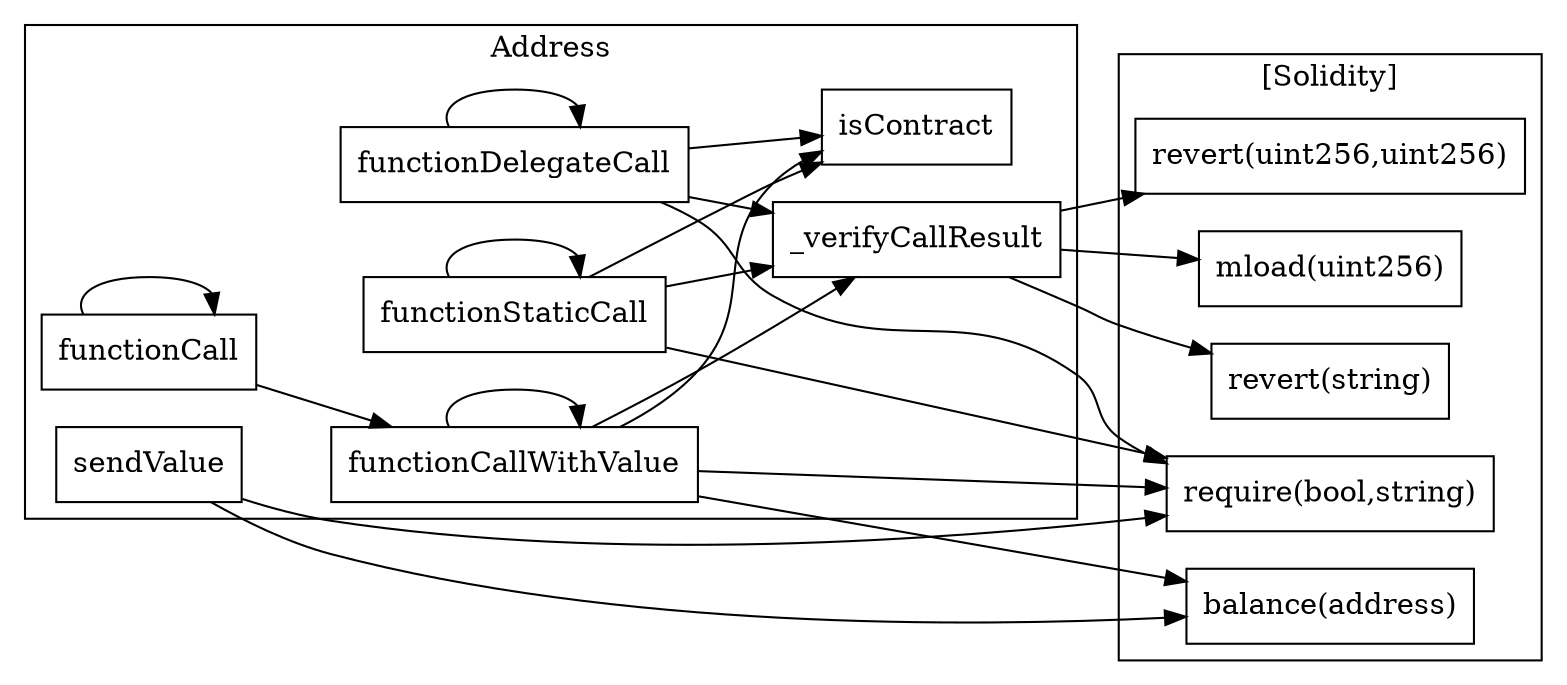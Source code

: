 strict digraph {
rankdir="LR"
node [shape=box]
subgraph cluster_284_Address {
label = "Address"
"284__verifyCallResult" [label="_verifyCallResult"]
"284_functionDelegateCall" [label="functionDelegateCall"]
"284_functionCallWithValue" [label="functionCallWithValue"]
"284_functionStaticCall" [label="functionStaticCall"]
"284_functionCall" [label="functionCall"]
"284_sendValue" [label="sendValue"]
"284_isContract" [label="isContract"]
"284_functionCall" -> "284_functionCallWithValue"
"284_functionStaticCall" -> "284_functionStaticCall"
"284_functionDelegateCall" -> "284__verifyCallResult"
"284_functionStaticCall" -> "284_isContract"
"284_functionCall" -> "284_functionCall"
"284_functionDelegateCall" -> "284_isContract"
"284_functionCallWithValue" -> "284_isContract"
"284_functionCallWithValue" -> "284__verifyCallResult"
"284_functionDelegateCall" -> "284_functionDelegateCall"
"284_functionCallWithValue" -> "284_functionCallWithValue"
"284_functionStaticCall" -> "284__verifyCallResult"
}subgraph cluster_solidity {
label = "[Solidity]"
"revert(uint256,uint256)" 
"require(bool,string)" 
"mload(uint256)" 
"balance(address)" 
"revert(string)" 
"284__verifyCallResult" -> "revert(uint256,uint256)"
"284_functionDelegateCall" -> "require(bool,string)"
"284_sendValue" -> "balance(address)"
"284__verifyCallResult" -> "mload(uint256)"
"284_functionCallWithValue" -> "require(bool,string)"
"284__verifyCallResult" -> "revert(string)"
"284_sendValue" -> "require(bool,string)"
"284_functionCallWithValue" -> "balance(address)"
"284_functionStaticCall" -> "require(bool,string)"
}
}